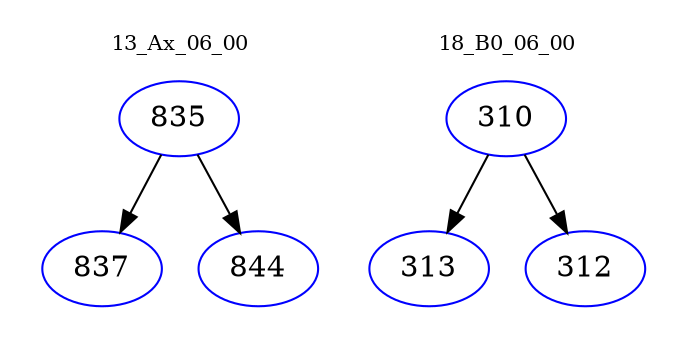 digraph{
subgraph cluster_0 {
color = white
label = "13_Ax_06_00";
fontsize=10;
T0_835 [label="835", color="blue"]
T0_835 -> T0_837 [color="black"]
T0_837 [label="837", color="blue"]
T0_835 -> T0_844 [color="black"]
T0_844 [label="844", color="blue"]
}
subgraph cluster_1 {
color = white
label = "18_B0_06_00";
fontsize=10;
T1_310 [label="310", color="blue"]
T1_310 -> T1_313 [color="black"]
T1_313 [label="313", color="blue"]
T1_310 -> T1_312 [color="black"]
T1_312 [label="312", color="blue"]
}
}
